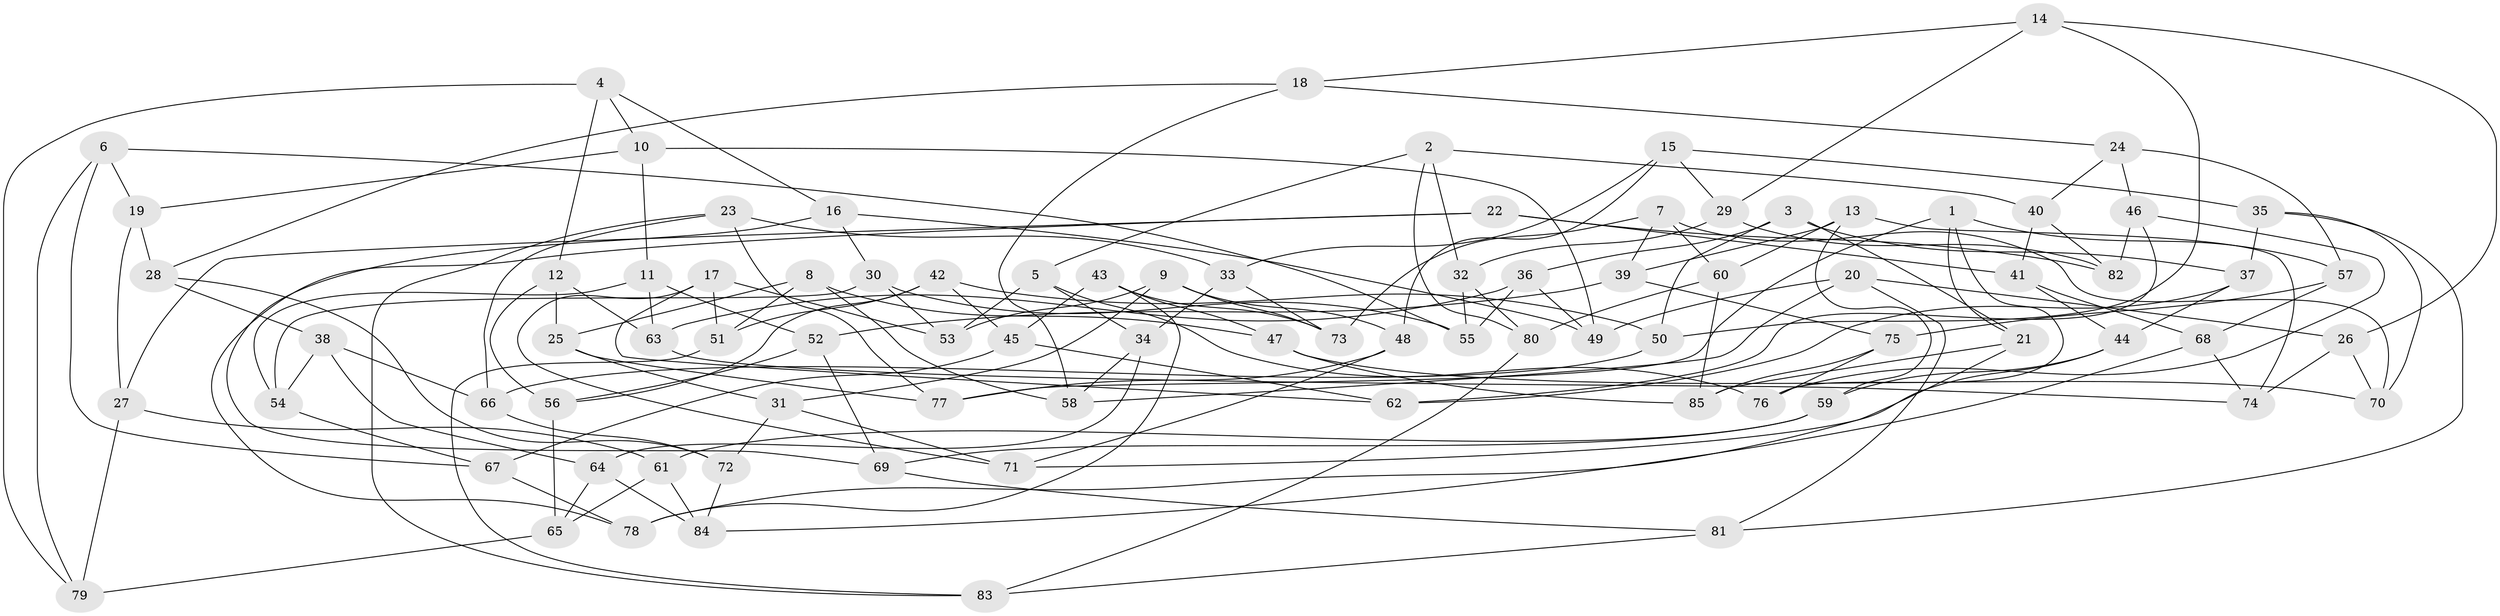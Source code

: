 // coarse degree distribution, {5: 0.16, 6: 0.54, 4: 0.3}
// Generated by graph-tools (version 1.1) at 2025/42/03/06/25 10:42:25]
// undirected, 85 vertices, 170 edges
graph export_dot {
graph [start="1"]
  node [color=gray90,style=filled];
  1;
  2;
  3;
  4;
  5;
  6;
  7;
  8;
  9;
  10;
  11;
  12;
  13;
  14;
  15;
  16;
  17;
  18;
  19;
  20;
  21;
  22;
  23;
  24;
  25;
  26;
  27;
  28;
  29;
  30;
  31;
  32;
  33;
  34;
  35;
  36;
  37;
  38;
  39;
  40;
  41;
  42;
  43;
  44;
  45;
  46;
  47;
  48;
  49;
  50;
  51;
  52;
  53;
  54;
  55;
  56;
  57;
  58;
  59;
  60;
  61;
  62;
  63;
  64;
  65;
  66;
  67;
  68;
  69;
  70;
  71;
  72;
  73;
  74;
  75;
  76;
  77;
  78;
  79;
  80;
  81;
  82;
  83;
  84;
  85;
  1 -- 21;
  1 -- 76;
  1 -- 77;
  1 -- 57;
  2 -- 40;
  2 -- 32;
  2 -- 80;
  2 -- 5;
  3 -- 50;
  3 -- 36;
  3 -- 21;
  3 -- 37;
  4 -- 16;
  4 -- 79;
  4 -- 10;
  4 -- 12;
  5 -- 53;
  5 -- 34;
  5 -- 76;
  6 -- 19;
  6 -- 79;
  6 -- 67;
  6 -- 55;
  7 -- 73;
  7 -- 60;
  7 -- 70;
  7 -- 39;
  8 -- 51;
  8 -- 47;
  8 -- 58;
  8 -- 25;
  9 -- 73;
  9 -- 53;
  9 -- 31;
  9 -- 48;
  10 -- 49;
  10 -- 11;
  10 -- 19;
  11 -- 54;
  11 -- 52;
  11 -- 63;
  12 -- 56;
  12 -- 25;
  12 -- 63;
  13 -- 39;
  13 -- 60;
  13 -- 59;
  13 -- 74;
  14 -- 18;
  14 -- 26;
  14 -- 29;
  14 -- 50;
  15 -- 35;
  15 -- 29;
  15 -- 33;
  15 -- 48;
  16 -- 30;
  16 -- 69;
  16 -- 49;
  17 -- 53;
  17 -- 71;
  17 -- 51;
  17 -- 62;
  18 -- 28;
  18 -- 24;
  18 -- 58;
  19 -- 28;
  19 -- 27;
  20 -- 58;
  20 -- 49;
  20 -- 26;
  20 -- 81;
  21 -- 78;
  21 -- 85;
  22 -- 78;
  22 -- 27;
  22 -- 82;
  22 -- 41;
  23 -- 83;
  23 -- 66;
  23 -- 33;
  23 -- 77;
  24 -- 46;
  24 -- 57;
  24 -- 40;
  25 -- 31;
  25 -- 77;
  26 -- 74;
  26 -- 70;
  27 -- 79;
  27 -- 61;
  28 -- 72;
  28 -- 38;
  29 -- 82;
  29 -- 32;
  30 -- 53;
  30 -- 54;
  30 -- 55;
  31 -- 72;
  31 -- 71;
  32 -- 80;
  32 -- 55;
  33 -- 34;
  33 -- 73;
  34 -- 64;
  34 -- 58;
  35 -- 37;
  35 -- 70;
  35 -- 81;
  36 -- 55;
  36 -- 63;
  36 -- 49;
  37 -- 62;
  37 -- 44;
  38 -- 64;
  38 -- 54;
  38 -- 66;
  39 -- 75;
  39 -- 52;
  40 -- 41;
  40 -- 82;
  41 -- 68;
  41 -- 44;
  42 -- 56;
  42 -- 45;
  42 -- 50;
  42 -- 51;
  43 -- 73;
  43 -- 45;
  43 -- 78;
  43 -- 47;
  44 -- 59;
  44 -- 71;
  45 -- 67;
  45 -- 62;
  46 -- 76;
  46 -- 82;
  46 -- 62;
  47 -- 70;
  47 -- 85;
  48 -- 77;
  48 -- 71;
  50 -- 66;
  51 -- 83;
  52 -- 56;
  52 -- 69;
  54 -- 67;
  56 -- 65;
  57 -- 68;
  57 -- 75;
  59 -- 61;
  59 -- 69;
  60 -- 80;
  60 -- 85;
  61 -- 84;
  61 -- 65;
  63 -- 74;
  64 -- 65;
  64 -- 84;
  65 -- 79;
  66 -- 72;
  67 -- 78;
  68 -- 74;
  68 -- 84;
  69 -- 81;
  72 -- 84;
  75 -- 76;
  75 -- 85;
  80 -- 83;
  81 -- 83;
}
